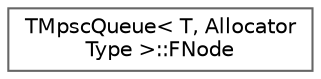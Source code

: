 digraph "Graphical Class Hierarchy"
{
 // INTERACTIVE_SVG=YES
 // LATEX_PDF_SIZE
  bgcolor="transparent";
  edge [fontname=Helvetica,fontsize=10,labelfontname=Helvetica,labelfontsize=10];
  node [fontname=Helvetica,fontsize=10,shape=box,height=0.2,width=0.4];
  rankdir="LR";
  Node0 [id="Node000000",label="TMpscQueue\< T, Allocator\lType \>::FNode",height=0.2,width=0.4,color="grey40", fillcolor="white", style="filled",URL="$d1/d3a/structTMpscQueue_1_1FNode.html",tooltip=" "];
}
